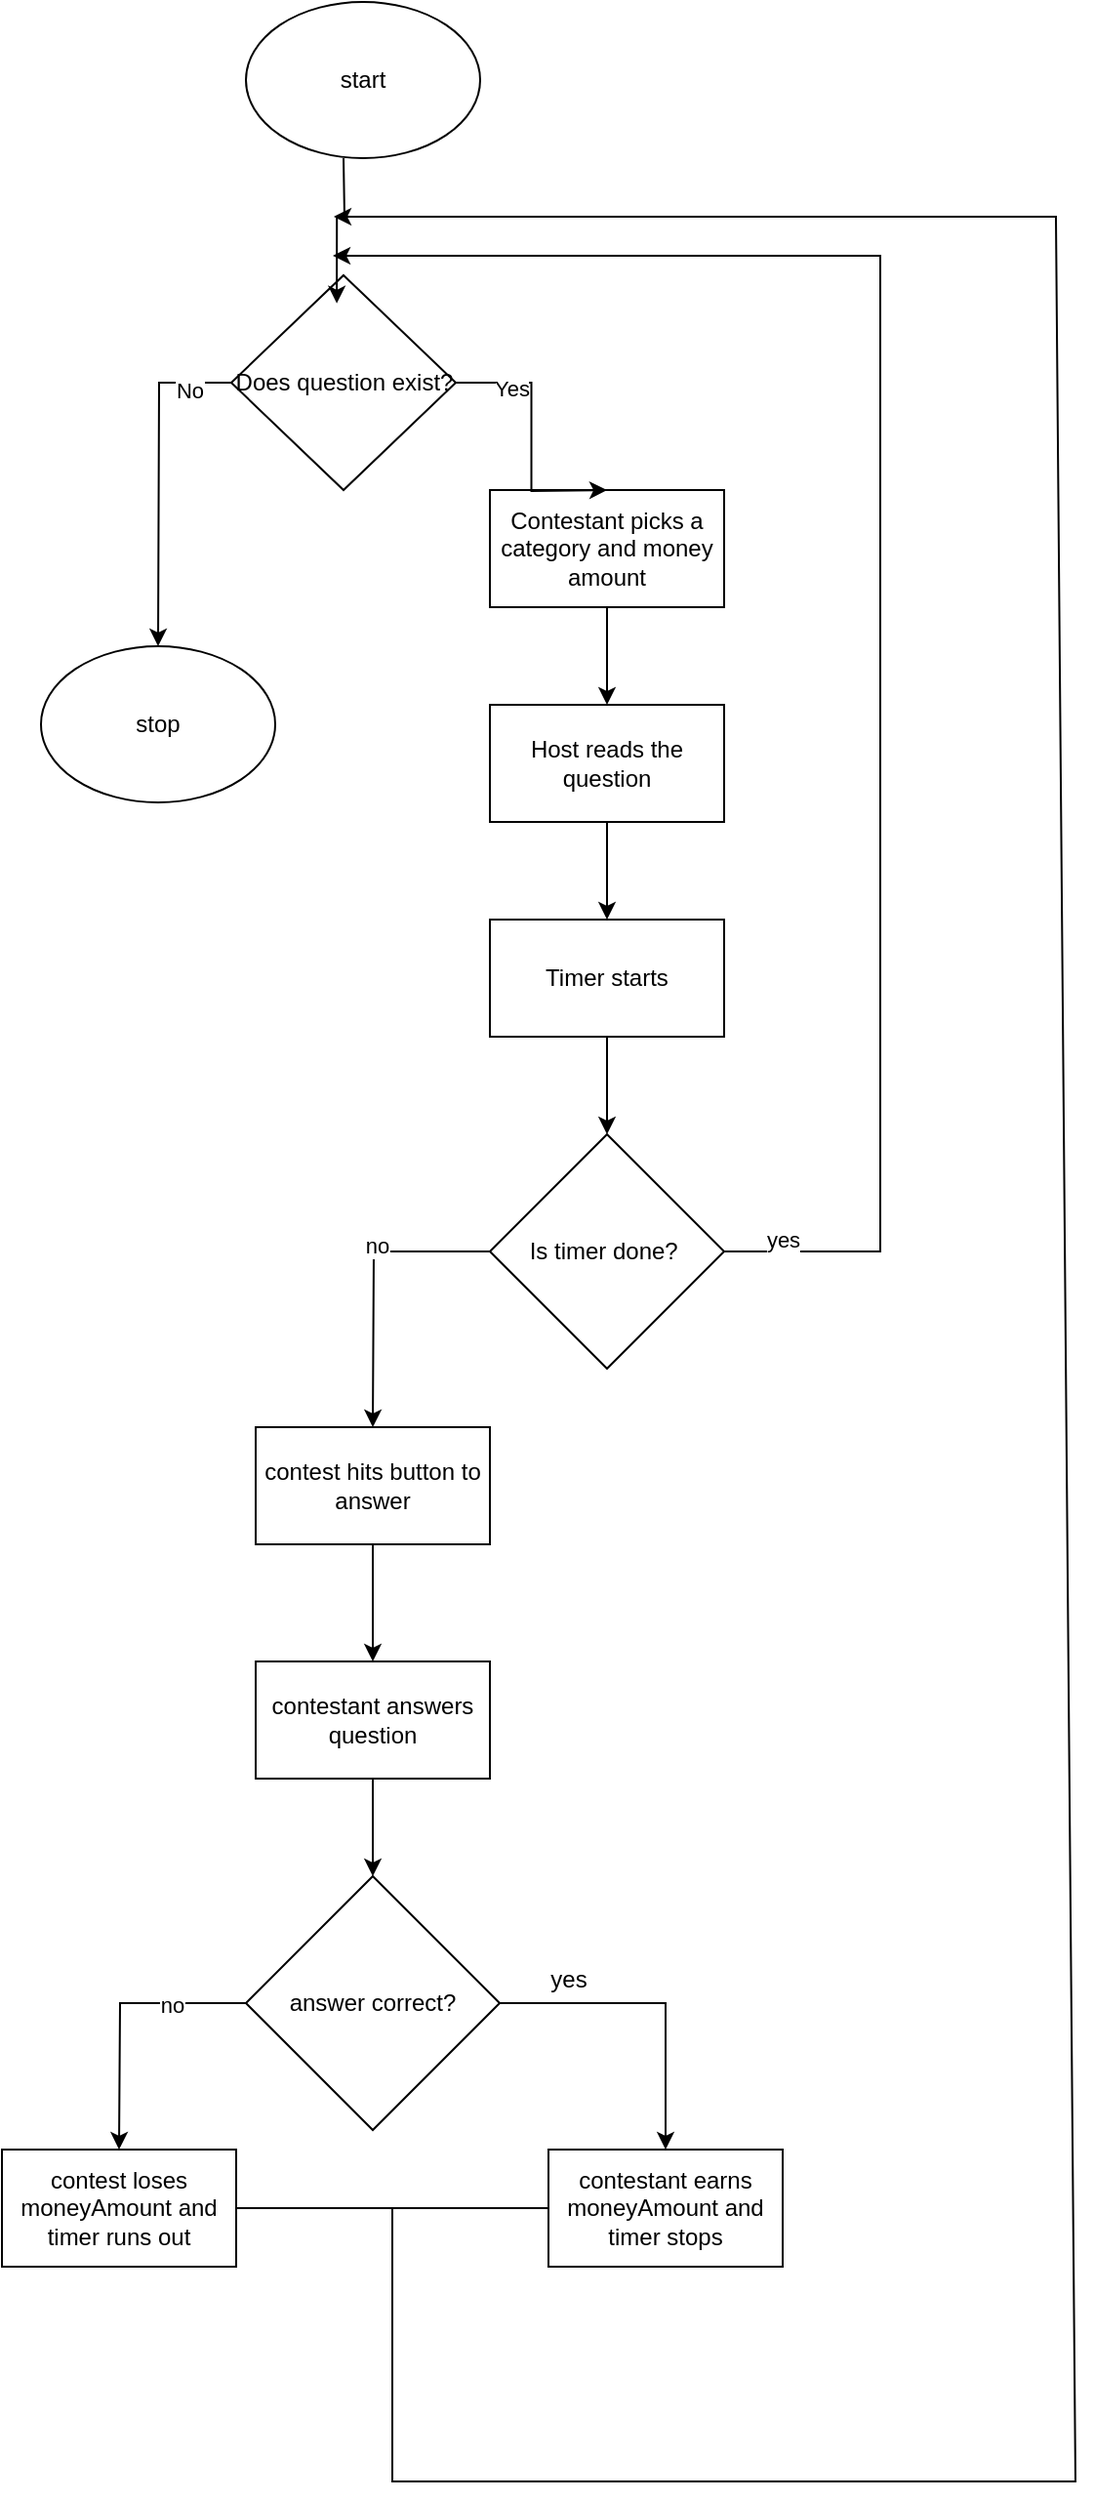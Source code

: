 <mxfile version="27.0.9">
  <diagram name="Page-1" id="xmwOTYTh6F5GbYBCxGCx">
    <mxGraphModel dx="1569" dy="1532" grid="1" gridSize="10" guides="1" tooltips="1" connect="1" arrows="1" fold="1" page="1" pageScale="1" pageWidth="850" pageHeight="1100" math="0" shadow="0">
      <root>
        <mxCell id="0" />
        <mxCell id="1" parent="0" />
        <mxCell id="c_jc8RWCXQvaC4_61SLe-12" style="edgeStyle=orthogonalEdgeStyle;rounded=0;orthogonalLoop=1;jettySize=auto;html=1;" edge="1" parent="1" source="c_jc8RWCXQvaC4_61SLe-2">
          <mxGeometry relative="1" as="geometry">
            <mxPoint x="270" y="130" as="targetPoint" />
          </mxGeometry>
        </mxCell>
        <mxCell id="c_jc8RWCXQvaC4_61SLe-2" value="Contestant picks a category and money amount" style="rounded=0;whiteSpace=wrap;html=1;" vertex="1" parent="1">
          <mxGeometry x="210" y="20" width="120" height="60" as="geometry" />
        </mxCell>
        <mxCell id="c_jc8RWCXQvaC4_61SLe-4" value="stop" style="ellipse;whiteSpace=wrap;html=1;" vertex="1" parent="1">
          <mxGeometry x="-20" y="100" width="120" height="80" as="geometry" />
        </mxCell>
        <mxCell id="c_jc8RWCXQvaC4_61SLe-8" style="edgeStyle=orthogonalEdgeStyle;rounded=0;orthogonalLoop=1;jettySize=auto;html=1;" edge="1" parent="1" source="c_jc8RWCXQvaC4_61SLe-7">
          <mxGeometry relative="1" as="geometry">
            <mxPoint x="40" y="100" as="targetPoint" />
          </mxGeometry>
        </mxCell>
        <mxCell id="c_jc8RWCXQvaC4_61SLe-9" value="No" style="edgeLabel;html=1;align=center;verticalAlign=middle;resizable=0;points=[];" vertex="1" connectable="0" parent="c_jc8RWCXQvaC4_61SLe-8">
          <mxGeometry x="-0.744" y="4" relative="1" as="geometry">
            <mxPoint as="offset" />
          </mxGeometry>
        </mxCell>
        <mxCell id="c_jc8RWCXQvaC4_61SLe-10" style="edgeStyle=orthogonalEdgeStyle;rounded=0;orthogonalLoop=1;jettySize=auto;html=1;" edge="1" parent="1" source="c_jc8RWCXQvaC4_61SLe-7">
          <mxGeometry relative="1" as="geometry">
            <mxPoint x="270" y="20" as="targetPoint" />
          </mxGeometry>
        </mxCell>
        <mxCell id="c_jc8RWCXQvaC4_61SLe-11" value="Yes" style="edgeLabel;html=1;align=center;verticalAlign=middle;resizable=0;points=[];" vertex="1" connectable="0" parent="c_jc8RWCXQvaC4_61SLe-10">
          <mxGeometry x="-0.569" y="-3" relative="1" as="geometry">
            <mxPoint as="offset" />
          </mxGeometry>
        </mxCell>
        <mxCell id="c_jc8RWCXQvaC4_61SLe-7" value="Does question exist?" style="rhombus;whiteSpace=wrap;html=1;" vertex="1" parent="1">
          <mxGeometry x="77.5" y="-90" width="115" height="110" as="geometry" />
        </mxCell>
        <mxCell id="c_jc8RWCXQvaC4_61SLe-14" style="edgeStyle=orthogonalEdgeStyle;rounded=0;orthogonalLoop=1;jettySize=auto;html=1;" edge="1" parent="1" source="c_jc8RWCXQvaC4_61SLe-13">
          <mxGeometry relative="1" as="geometry">
            <mxPoint x="270" y="240" as="targetPoint" />
          </mxGeometry>
        </mxCell>
        <mxCell id="c_jc8RWCXQvaC4_61SLe-13" value="Host reads the question" style="rounded=0;whiteSpace=wrap;html=1;" vertex="1" parent="1">
          <mxGeometry x="210" y="130" width="120" height="60" as="geometry" />
        </mxCell>
        <mxCell id="c_jc8RWCXQvaC4_61SLe-16" style="edgeStyle=orthogonalEdgeStyle;rounded=0;orthogonalLoop=1;jettySize=auto;html=1;" edge="1" parent="1" source="c_jc8RWCXQvaC4_61SLe-15">
          <mxGeometry relative="1" as="geometry">
            <mxPoint x="270" y="350" as="targetPoint" />
          </mxGeometry>
        </mxCell>
        <mxCell id="c_jc8RWCXQvaC4_61SLe-15" value="Timer starts" style="rounded=0;whiteSpace=wrap;html=1;" vertex="1" parent="1">
          <mxGeometry x="210" y="240" width="120" height="60" as="geometry" />
        </mxCell>
        <mxCell id="c_jc8RWCXQvaC4_61SLe-18" style="edgeStyle=orthogonalEdgeStyle;rounded=0;orthogonalLoop=1;jettySize=auto;html=1;" edge="1" parent="1" source="c_jc8RWCXQvaC4_61SLe-17">
          <mxGeometry relative="1" as="geometry">
            <mxPoint x="150" y="500" as="targetPoint" />
          </mxGeometry>
        </mxCell>
        <mxCell id="c_jc8RWCXQvaC4_61SLe-22" value="no" style="edgeLabel;html=1;align=center;verticalAlign=middle;resizable=0;points=[];" vertex="1" connectable="0" parent="c_jc8RWCXQvaC4_61SLe-18">
          <mxGeometry x="-0.213" y="-3" relative="1" as="geometry">
            <mxPoint x="1" as="offset" />
          </mxGeometry>
        </mxCell>
        <mxCell id="c_jc8RWCXQvaC4_61SLe-19" style="edgeStyle=orthogonalEdgeStyle;rounded=0;orthogonalLoop=1;jettySize=auto;html=1;exitX=1;exitY=0.5;exitDx=0;exitDy=0;" edge="1" parent="1" source="c_jc8RWCXQvaC4_61SLe-17">
          <mxGeometry relative="1" as="geometry">
            <mxPoint x="129.52" y="-100.0" as="targetPoint" />
            <mxPoint x="329.52" y="440" as="sourcePoint" />
            <Array as="points">
              <mxPoint x="410" y="410" />
              <mxPoint x="410" y="-100" />
            </Array>
          </mxGeometry>
        </mxCell>
        <mxCell id="c_jc8RWCXQvaC4_61SLe-21" value="yes" style="edgeLabel;html=1;align=center;verticalAlign=middle;resizable=0;points=[];" vertex="1" connectable="0" parent="c_jc8RWCXQvaC4_61SLe-19">
          <mxGeometry x="-0.931" y="6" relative="1" as="geometry">
            <mxPoint as="offset" />
          </mxGeometry>
        </mxCell>
        <mxCell id="c_jc8RWCXQvaC4_61SLe-17" value="Is timer done?&amp;nbsp;" style="rhombus;whiteSpace=wrap;html=1;" vertex="1" parent="1">
          <mxGeometry x="210" y="350" width="120" height="120" as="geometry" />
        </mxCell>
        <mxCell id="c_jc8RWCXQvaC4_61SLe-20" style="edgeStyle=orthogonalEdgeStyle;rounded=0;orthogonalLoop=1;jettySize=auto;html=1;entryX=0.47;entryY=0.131;entryDx=0;entryDy=0;entryPerimeter=0;" edge="1" parent="1" target="c_jc8RWCXQvaC4_61SLe-7">
          <mxGeometry relative="1" as="geometry">
            <mxPoint x="135" y="-150.0" as="sourcePoint" />
          </mxGeometry>
        </mxCell>
        <mxCell id="c_jc8RWCXQvaC4_61SLe-24" style="edgeStyle=orthogonalEdgeStyle;rounded=0;orthogonalLoop=1;jettySize=auto;html=1;" edge="1" parent="1" source="c_jc8RWCXQvaC4_61SLe-23">
          <mxGeometry relative="1" as="geometry">
            <mxPoint x="150" y="620" as="targetPoint" />
          </mxGeometry>
        </mxCell>
        <mxCell id="c_jc8RWCXQvaC4_61SLe-23" value="contest hits button to answer" style="rounded=0;whiteSpace=wrap;html=1;" vertex="1" parent="1">
          <mxGeometry x="90" y="500" width="120" height="60" as="geometry" />
        </mxCell>
        <mxCell id="c_jc8RWCXQvaC4_61SLe-27" style="edgeStyle=orthogonalEdgeStyle;rounded=0;orthogonalLoop=1;jettySize=auto;html=1;entryX=0.5;entryY=0;entryDx=0;entryDy=0;" edge="1" parent="1" source="c_jc8RWCXQvaC4_61SLe-25" target="c_jc8RWCXQvaC4_61SLe-26">
          <mxGeometry relative="1" as="geometry" />
        </mxCell>
        <mxCell id="c_jc8RWCXQvaC4_61SLe-25" value="contestant answers question" style="rounded=0;whiteSpace=wrap;html=1;" vertex="1" parent="1">
          <mxGeometry x="90" y="620" width="120" height="60" as="geometry" />
        </mxCell>
        <mxCell id="c_jc8RWCXQvaC4_61SLe-28" style="edgeStyle=orthogonalEdgeStyle;rounded=0;orthogonalLoop=1;jettySize=auto;html=1;" edge="1" parent="1" source="c_jc8RWCXQvaC4_61SLe-26">
          <mxGeometry relative="1" as="geometry">
            <mxPoint x="20" y="870" as="targetPoint" />
          </mxGeometry>
        </mxCell>
        <mxCell id="c_jc8RWCXQvaC4_61SLe-32" value="no" style="edgeLabel;html=1;align=center;verticalAlign=middle;resizable=0;points=[];" vertex="1" connectable="0" parent="c_jc8RWCXQvaC4_61SLe-28">
          <mxGeometry x="-0.452" y="1" relative="1" as="geometry">
            <mxPoint as="offset" />
          </mxGeometry>
        </mxCell>
        <mxCell id="c_jc8RWCXQvaC4_61SLe-30" style="edgeStyle=orthogonalEdgeStyle;rounded=0;orthogonalLoop=1;jettySize=auto;html=1;entryX=0.5;entryY=0;entryDx=0;entryDy=0;" edge="1" parent="1" source="c_jc8RWCXQvaC4_61SLe-26" target="c_jc8RWCXQvaC4_61SLe-29">
          <mxGeometry relative="1" as="geometry">
            <mxPoint x="300" y="910" as="targetPoint" />
          </mxGeometry>
        </mxCell>
        <mxCell id="c_jc8RWCXQvaC4_61SLe-26" value="answer correct?" style="rhombus;whiteSpace=wrap;html=1;" vertex="1" parent="1">
          <mxGeometry x="85" y="730" width="130" height="130" as="geometry" />
        </mxCell>
        <mxCell id="c_jc8RWCXQvaC4_61SLe-29" value="contestant earns moneyAmount and timer stops" style="rounded=0;whiteSpace=wrap;html=1;" vertex="1" parent="1">
          <mxGeometry x="240" y="870" width="120" height="60" as="geometry" />
        </mxCell>
        <mxCell id="c_jc8RWCXQvaC4_61SLe-31" value="yes" style="text;html=1;align=center;verticalAlign=middle;resizable=0;points=[];autosize=1;strokeColor=none;fillColor=none;" vertex="1" parent="1">
          <mxGeometry x="230" y="768" width="40" height="30" as="geometry" />
        </mxCell>
        <mxCell id="c_jc8RWCXQvaC4_61SLe-33" value="contest loses moneyAmount and timer runs out" style="rounded=0;whiteSpace=wrap;html=1;" vertex="1" parent="1">
          <mxGeometry x="-40" y="870" width="120" height="60" as="geometry" />
        </mxCell>
        <mxCell id="c_jc8RWCXQvaC4_61SLe-41" value="start" style="ellipse;whiteSpace=wrap;html=1;" vertex="1" parent="1">
          <mxGeometry x="85" y="-230" width="120" height="80" as="geometry" />
        </mxCell>
        <mxCell id="c_jc8RWCXQvaC4_61SLe-43" value="" style="endArrow=none;html=1;rounded=0;exitX=1;exitY=0.5;exitDx=0;exitDy=0;entryX=0;entryY=0.5;entryDx=0;entryDy=0;" edge="1" parent="1" source="c_jc8RWCXQvaC4_61SLe-33" target="c_jc8RWCXQvaC4_61SLe-29">
          <mxGeometry width="50" height="50" relative="1" as="geometry">
            <mxPoint x="210" y="970" as="sourcePoint" />
            <mxPoint x="230" y="900" as="targetPoint" />
          </mxGeometry>
        </mxCell>
        <mxCell id="c_jc8RWCXQvaC4_61SLe-44" value="" style="endArrow=classic;html=1;rounded=0;" edge="1" parent="1">
          <mxGeometry width="50" height="50" relative="1" as="geometry">
            <mxPoint x="160" y="900" as="sourcePoint" />
            <mxPoint x="130" y="-120" as="targetPoint" />
            <Array as="points">
              <mxPoint x="160" y="1040" />
              <mxPoint x="510" y="1040" />
              <mxPoint x="500" y="-120" />
            </Array>
          </mxGeometry>
        </mxCell>
      </root>
    </mxGraphModel>
  </diagram>
</mxfile>
